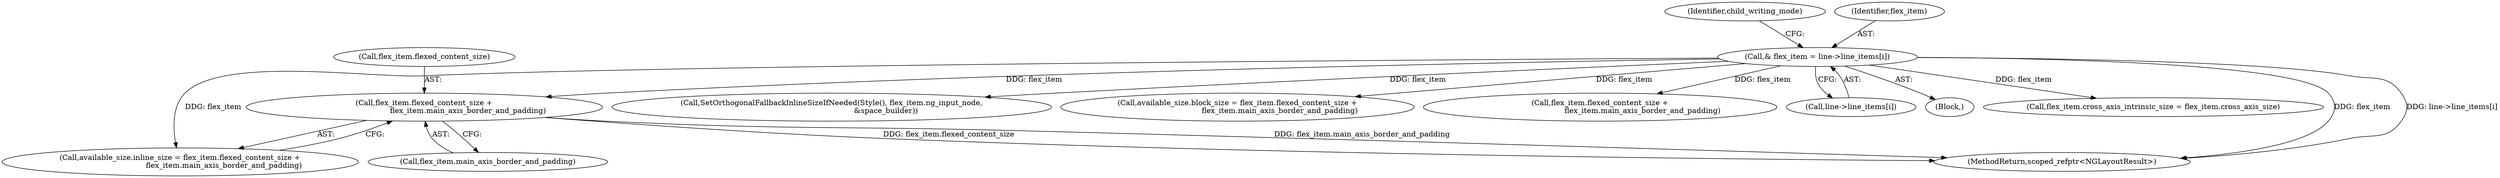 digraph "0_Chrome_69ec52bd0b32622770a25952386596ccb4ad6434@API" {
"1000420" [label="(Call,flex_item.flexed_content_size +\n                                     flex_item.main_axis_border_and_padding)"];
"1000371" [label="(Call,& flex_item = line->line_items[i])"];
"1000416" [label="(Call,available_size.inline_size = flex_item.flexed_content_size +\n                                     flex_item.main_axis_border_and_padding)"];
"1000383" [label="(Call,SetOrthogonalFallbackInlineSizeIfNeeded(Style(), flex_item.ng_input_node,\n                                              &space_builder))"];
"1000424" [label="(Call,flex_item.main_axis_border_and_padding)"];
"1000421" [label="(Call,flex_item.flexed_content_size)"];
"1000610" [label="(MethodReturn,scoped_refptr<NGLayoutResult>)"];
"1000371" [label="(Call,& flex_item = line->line_items[i])"];
"1000380" [label="(Identifier,child_writing_mode)"];
"1000401" [label="(Call,available_size.block_size = flex_item.flexed_content_size +\n                                    flex_item.main_axis_border_and_padding)"];
"1000405" [label="(Call,flex_item.flexed_content_size +\n                                    flex_item.main_axis_border_and_padding)"];
"1000372" [label="(Identifier,flex_item)"];
"1000373" [label="(Call,line->line_items[i])"];
"1000369" [label="(Block,)"];
"1000420" [label="(Call,flex_item.flexed_content_size +\n                                     flex_item.main_axis_border_and_padding)"];
"1000463" [label="(Call,flex_item.cross_axis_intrinsic_size = flex_item.cross_axis_size)"];
"1000420" -> "1000416"  [label="AST: "];
"1000420" -> "1000424"  [label="CFG: "];
"1000421" -> "1000420"  [label="AST: "];
"1000424" -> "1000420"  [label="AST: "];
"1000416" -> "1000420"  [label="CFG: "];
"1000420" -> "1000610"  [label="DDG: flex_item.main_axis_border_and_padding"];
"1000420" -> "1000610"  [label="DDG: flex_item.flexed_content_size"];
"1000371" -> "1000420"  [label="DDG: flex_item"];
"1000371" -> "1000369"  [label="AST: "];
"1000371" -> "1000373"  [label="CFG: "];
"1000372" -> "1000371"  [label="AST: "];
"1000373" -> "1000371"  [label="AST: "];
"1000380" -> "1000371"  [label="CFG: "];
"1000371" -> "1000610"  [label="DDG: line->line_items[i]"];
"1000371" -> "1000610"  [label="DDG: flex_item"];
"1000371" -> "1000383"  [label="DDG: flex_item"];
"1000371" -> "1000401"  [label="DDG: flex_item"];
"1000371" -> "1000405"  [label="DDG: flex_item"];
"1000371" -> "1000416"  [label="DDG: flex_item"];
"1000371" -> "1000463"  [label="DDG: flex_item"];
}
